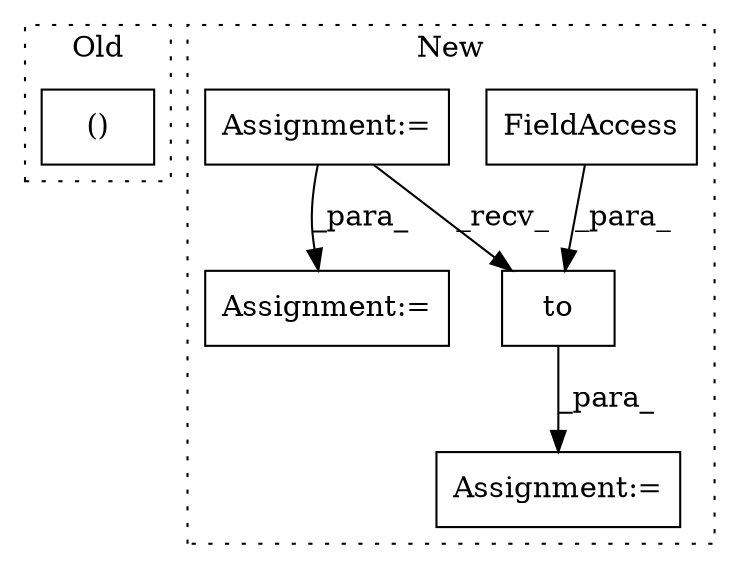 digraph G {
subgraph cluster0 {
1 [label="()" a="106" s="27117" l="42" shape="box"];
label = "Old";
style="dotted";
}
subgraph cluster1 {
2 [label="to" a="32" s="24027,24036" l="3,1" shape="box"];
3 [label="FieldAccess" a="22" s="24030" l="6" shape="box"];
4 [label="Assignment:=" a="7" s="24018" l="1" shape="box"];
5 [label="Assignment:=" a="7" s="23623" l="3" shape="box"];
6 [label="Assignment:=" a="7" s="24134" l="12" shape="box"];
label = "New";
style="dotted";
}
2 -> 4 [label="_para_"];
3 -> 2 [label="_para_"];
5 -> 2 [label="_recv_"];
5 -> 6 [label="_para_"];
}